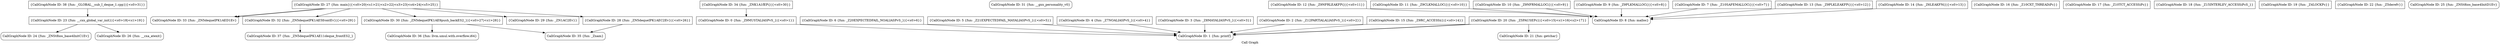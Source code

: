 digraph "Call Graph" {
	label="Call Graph";

	Node0x55f46aa4ee90 [shape=record,shape=box,label="{CallGraphNode ID: 38 \{fun: _GLOBAL__sub_I_deque_1.cpp\}|{<s0>31}}"];
	Node0x55f46aa4ee90:s0 -> Node0x55f46aa4dcc0[color=black];
	Node0x55f46aa4eda0 [shape=record,shape=Mrecord,label="{CallGraphNode ID: 37 \{fun: _ZN5dequeIPK1AE11deque_frontES2_\}}"];
	Node0x55f46aa4ecb0 [shape=record,shape=Mrecord,label="{CallGraphNode ID: 36 \{fun: llvm.umul.with.overflow.i64\}}"];
	Node0x55f46aa4ebc0 [shape=record,shape=Mrecord,label="{CallGraphNode ID: 35 \{fun: _Znam\}}"];
	Node0x55f46aa4ead0 [shape=record,shape=box,label="{CallGraphNode ID: 34 \{fun: _ZNK1A1fEPi\}|{<s0>30}}"];
	Node0x55f46aa4ead0:s0 -> Node0x55f46a909b60[color=black];
	Node0x55f46aa4e9e0 [shape=record,shape=Mrecord,label="{CallGraphNode ID: 33 \{fun: _ZN5dequeIPK1AED1Ev\}}"];
	Node0x55f46aa4e8f0 [shape=record,shape=box,label="{CallGraphNode ID: 32 \{fun: _ZN5dequeIPK1AE5frontEv\}|{<s0>29}}"];
	Node0x55f46aa4e8f0:s0 -> Node0x55f46aa4eda0[color=black];
	Node0x55f46aa4e800 [shape=record,shape=Mrecord,label="{CallGraphNode ID: 31 \{fun: __gxx_personality_v0\}}"];
	Node0x55f46aa4e710 [shape=record,shape=box,label="{CallGraphNode ID: 30 \{fun: _ZN5dequeIPK1AE9push_backES2_\}|{<s0>27|<s1>28}}"];
	Node0x55f46aa4e710:s0 -> Node0x55f46aa4ecb0[color=black];
	Node0x55f46aa4e710:s1 -> Node0x55f46aa4ebc0[color=black];
	Node0x55f46aa4e260 [shape=record,shape=box,label="{CallGraphNode ID: 29 \{fun: _ZN1AC2Ev\}}"];
	Node0x55f46aa4d270 [shape=record,shape=box,label="{CallGraphNode ID: 12 \{fun: _Z9NFRLEAKFPi\}|{<s0>11}}"];
	Node0x55f46aa4d270:s0 -> Node0x55f46aa4ceb0[color=black];
	Node0x55f46aa4d180 [shape=record,shape=box,label="{CallGraphNode ID: 11 \{fun: _Z9CLKMALLOCi\}|{<s0>10}}"];
	Node0x55f46aa4d180:s0 -> Node0x55f46aa4ceb0[color=black];
	Node0x55f46aa4d090 [shape=record,shape=box,label="{CallGraphNode ID: 10 \{fun: _Z9NFRMALLOCi\}|{<s0>9}}"];
	Node0x55f46aa4d090:s0 -> Node0x55f46aa4ceb0[color=black];
	Node0x55f46aa4cfa0 [shape=record,shape=box,label="{CallGraphNode ID: 9 \{fun: _Z9PLKMALLOCi\}|{<s0>8}}"];
	Node0x55f46aa4cfa0:s0 -> Node0x55f46aa4ceb0[color=black];
	Node0x55f46aa4ceb0 [shape=record,shape=Mrecord,label="{CallGraphNode ID: 8 \{fun: malloc\}}"];
	Node0x55f46aa4cdc0 [shape=record,shape=box,label="{CallGraphNode ID: 7 \{fun: _Z10SAFEMALLOCi\}|{<s0>7}}"];
	Node0x55f46aa4cdc0:s0 -> Node0x55f46aa4ceb0[color=black];
	Node0x55f46aa4ccd0 [shape=record,shape=box,label="{CallGraphNode ID: 6 \{fun: _Z20EXPECTEDFAIL_NOALIASPvS_\}|{<s0>6}}"];
	Node0x55f46aa4ccd0:s0 -> Node0x55f46aa4c8b0[color=black];
	Node0x55f46aa4cbe0 [shape=record,shape=box,label="{CallGraphNode ID: 5 \{fun: _Z21EXPECTEDFAIL_MAYALIASPvS_\}|{<s0>5}}"];
	Node0x55f46aa4cbe0:s0 -> Node0x55f46aa4c8b0[color=black];
	Node0x55f46aa4caf0 [shape=record,shape=box,label="{CallGraphNode ID: 4 \{fun: _Z7NOALIASPvS_\}|{<s0>4}}"];
	Node0x55f46aa4caf0:s0 -> Node0x55f46aa4c8b0[color=black];
	Node0x55f46aa4ca00 [shape=record,shape=box,label="{CallGraphNode ID: 3 \{fun: _Z8MAYALIASPvS_\}|{<s0>3}}"];
	Node0x55f46aa4ca00:s0 -> Node0x55f46aa4c8b0[color=black];
	Node0x55f46aa4c940 [shape=record,shape=box,label="{CallGraphNode ID: 2 \{fun: _Z12PARTIALALIASPvS_\}|{<s0>2}}"];
	Node0x55f46aa4c940:s0 -> Node0x55f46aa4c8b0[color=black];
	Node0x55f46aa4c8b0 [shape=record,shape=Mrecord,label="{CallGraphNode ID: 1 \{fun: printf\}}"];
	Node0x55f46a909b60 [shape=record,shape=box,label="{CallGraphNode ID: 0 \{fun: _Z9MUSTALIASPvS_\}|{<s0>1}}"];
	Node0x55f46a909b60:s0 -> Node0x55f46aa4c8b0[color=black];
	Node0x55f46aa4d360 [shape=record,shape=box,label="{CallGraphNode ID: 13 \{fun: _Z9PLKLEAKFPi\}|{<s0>12}}"];
	Node0x55f46aa4d360:s0 -> Node0x55f46aa4ceb0[color=black];
	Node0x55f46aa4d450 [shape=record,shape=box,label="{CallGraphNode ID: 14 \{fun: _Z6LEAKFNi\}|{<s0>13}}"];
	Node0x55f46aa4d450:s0 -> Node0x55f46aa4ceb0[color=black];
	Node0x55f46aa4d540 [shape=record,shape=box,label="{CallGraphNode ID: 15 \{fun: _Z9RC_ACCESSii\}|{<s0>14}}"];
	Node0x55f46aa4d540:s0 -> Node0x55f46aa4c8b0[color=black];
	Node0x55f46aa4d630 [shape=record,shape=box,label="{CallGraphNode ID: 16 \{fun: _Z10CXT_THREADiPc\}}"];
	Node0x55f46aa4d720 [shape=record,shape=box,label="{CallGraphNode ID: 17 \{fun: _Z10TCT_ACCESSiPc\}}"];
	Node0x55f46aa4d810 [shape=record,shape=box,label="{CallGraphNode ID: 18 \{fun: _Z15INTERLEV_ACCESSiPcS_\}}"];
	Node0x55f46aa4d900 [shape=record,shape=box,label="{CallGraphNode ID: 19 \{fun: _Z4LOCKPc\}}"];
	Node0x55f46aa4d9f0 [shape=record,shape=box,label="{CallGraphNode ID: 20 \{fun: _Z5PAUSEPc\}|{<s0>15|<s1>16|<s2>17}}"];
	Node0x55f46aa4d9f0:s0 -> Node0x55f46aa4c8b0[color=black];
	Node0x55f46aa4d9f0:s1 -> Node0x55f46aa4c8b0[color=black];
	Node0x55f46aa4d9f0:s2 -> Node0x55f46aa4dae0[color=black];
	Node0x55f46aa4dae0 [shape=record,shape=Mrecord,label="{CallGraphNode ID: 21 \{fun: getchar\}}"];
	Node0x55f46aa4dbd0 [shape=record,shape=box,label="{CallGraphNode ID: 22 \{fun: _Z5derefv\}}"];
	Node0x55f46aa4dcc0 [shape=record,shape=box,label="{CallGraphNode ID: 23 \{fun: __cxx_global_var_init\}|{<s0>18|<s1>19}}"];
	Node0x55f46aa4dcc0:s0 -> Node0x55f46aa4ddb0[color=black];
	Node0x55f46aa4dcc0:s1 -> Node0x55f46aa4df90[color=black];
	Node0x55f46aa4ddb0 [shape=record,shape=Mrecord,label="{CallGraphNode ID: 24 \{fun: _ZNSt8ios_base4InitC1Ev\}}"];
	Node0x55f46aa4dea0 [shape=record,shape=Mrecord,label="{CallGraphNode ID: 25 \{fun: _ZNSt8ios_base4InitD1Ev\}}"];
	Node0x55f46aa4df90 [shape=record,shape=Mrecord,label="{CallGraphNode ID: 26 \{fun: __cxa_atexit\}}"];
	Node0x55f46aa4e080 [shape=record,shape=box,label="{CallGraphNode ID: 27 \{fun: main\}|{<s0>20|<s1>21|<s2>22|<s3>23|<s4>24|<s5>25}}"];
	Node0x55f46aa4e080:s0 -> Node0x55f46aa4e170[color=black];
	Node0x55f46aa4e080:s1 -> Node0x55f46aa4e260[color=black];
	Node0x55f46aa4e080:s2 -> Node0x55f46aa4e710[color=black];
	Node0x55f46aa4e080:s3 -> Node0x55f46aa4e8f0[color=black];
	Node0x55f46aa4e080:s4 -> Node0x55f46aa4e9e0[color=black];
	Node0x55f46aa4e080:s5 -> Node0x55f46aa4e9e0[color=black];
	Node0x55f46aa4e170 [shape=record,shape=box,label="{CallGraphNode ID: 28 \{fun: _ZN5dequeIPK1AEC2Ev\}|{<s0>26}}"];
	Node0x55f46aa4e170:s0 -> Node0x55f46aa4ebc0[color=black];
}
